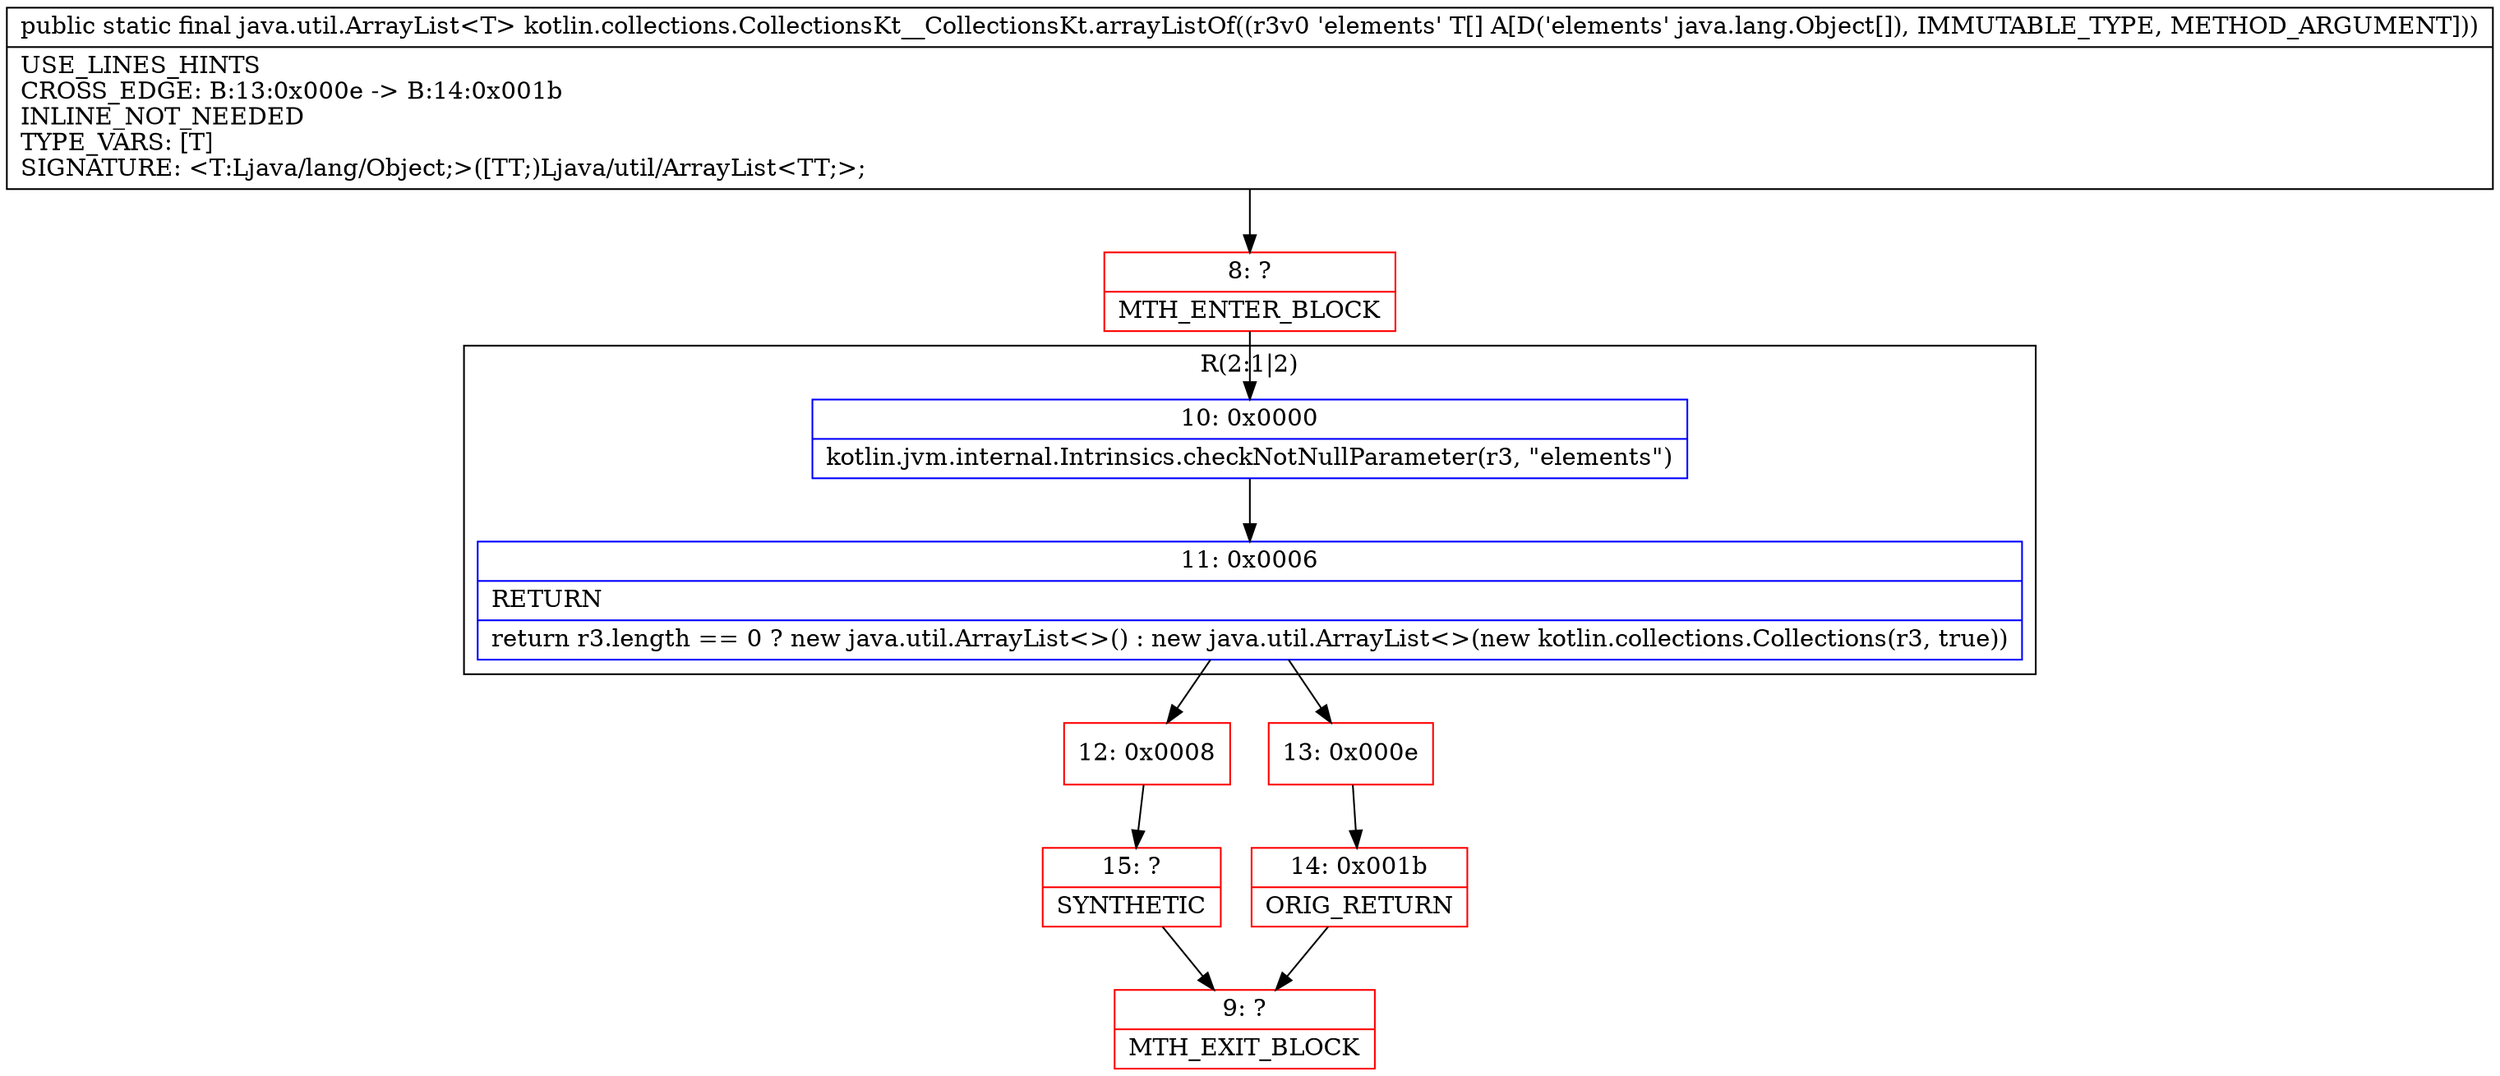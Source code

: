 digraph "CFG forkotlin.collections.CollectionsKt__CollectionsKt.arrayListOf([Ljava\/lang\/Object;)Ljava\/util\/ArrayList;" {
subgraph cluster_Region_1582831186 {
label = "R(2:1|2)";
node [shape=record,color=blue];
Node_10 [shape=record,label="{10\:\ 0x0000|kotlin.jvm.internal.Intrinsics.checkNotNullParameter(r3, \"elements\")\l}"];
Node_11 [shape=record,label="{11\:\ 0x0006|RETURN\l|return r3.length == 0 ? new java.util.ArrayList\<\>() : new java.util.ArrayList\<\>(new kotlin.collections.Collections(r3, true))\l}"];
}
Node_8 [shape=record,color=red,label="{8\:\ ?|MTH_ENTER_BLOCK\l}"];
Node_12 [shape=record,color=red,label="{12\:\ 0x0008}"];
Node_15 [shape=record,color=red,label="{15\:\ ?|SYNTHETIC\l}"];
Node_9 [shape=record,color=red,label="{9\:\ ?|MTH_EXIT_BLOCK\l}"];
Node_13 [shape=record,color=red,label="{13\:\ 0x000e}"];
Node_14 [shape=record,color=red,label="{14\:\ 0x001b|ORIG_RETURN\l}"];
MethodNode[shape=record,label="{public static final java.util.ArrayList\<T\> kotlin.collections.CollectionsKt__CollectionsKt.arrayListOf((r3v0 'elements' T[] A[D('elements' java.lang.Object[]), IMMUTABLE_TYPE, METHOD_ARGUMENT]))  | USE_LINES_HINTS\lCROSS_EDGE: B:13:0x000e \-\> B:14:0x001b\lINLINE_NOT_NEEDED\lTYPE_VARS: [T]\lSIGNATURE: \<T:Ljava\/lang\/Object;\>([TT;)Ljava\/util\/ArrayList\<TT;\>;\l}"];
MethodNode -> Node_8;Node_10 -> Node_11;
Node_11 -> Node_12;
Node_11 -> Node_13;
Node_8 -> Node_10;
Node_12 -> Node_15;
Node_15 -> Node_9;
Node_13 -> Node_14;
Node_14 -> Node_9;
}

